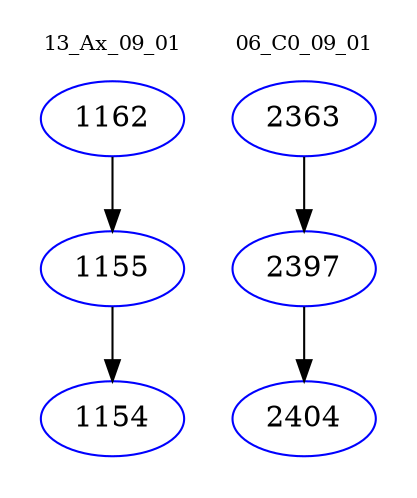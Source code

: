 digraph{
subgraph cluster_0 {
color = white
label = "13_Ax_09_01";
fontsize=10;
T0_1162 [label="1162", color="blue"]
T0_1162 -> T0_1155 [color="black"]
T0_1155 [label="1155", color="blue"]
T0_1155 -> T0_1154 [color="black"]
T0_1154 [label="1154", color="blue"]
}
subgraph cluster_1 {
color = white
label = "06_C0_09_01";
fontsize=10;
T1_2363 [label="2363", color="blue"]
T1_2363 -> T1_2397 [color="black"]
T1_2397 [label="2397", color="blue"]
T1_2397 -> T1_2404 [color="black"]
T1_2404 [label="2404", color="blue"]
}
}
